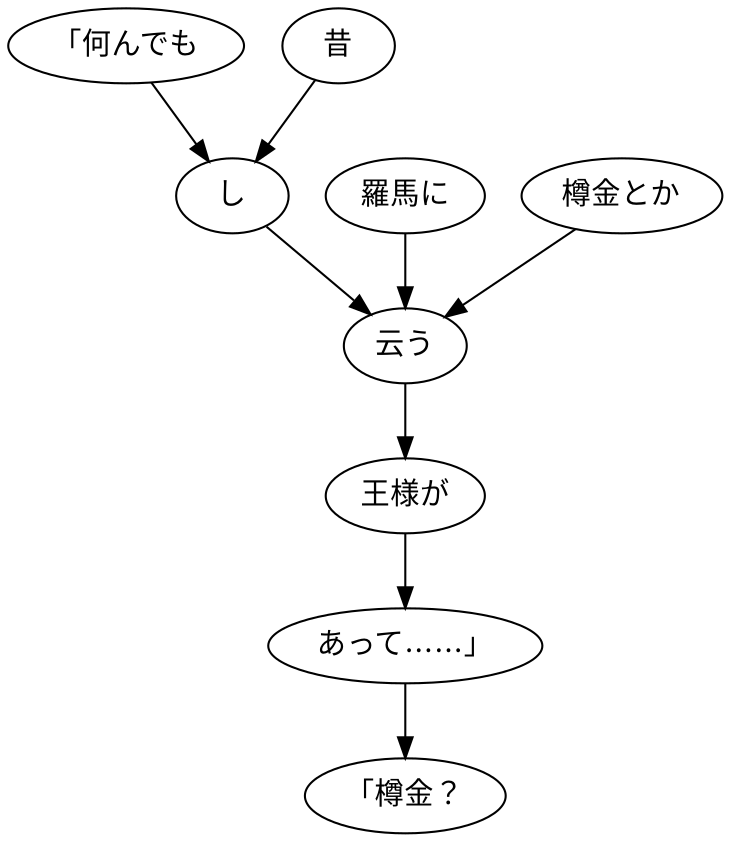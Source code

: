 digraph graph1427 {
	node0 [label="「何んでも"];
	node1 [label="昔"];
	node2 [label="し"];
	node3 [label="羅馬に"];
	node4 [label="樽金とか"];
	node5 [label="云う"];
	node6 [label="王様が"];
	node7 [label="あって……」"];
	node8 [label="「樽金？"];
	node0 -> node2;
	node1 -> node2;
	node2 -> node5;
	node3 -> node5;
	node4 -> node5;
	node5 -> node6;
	node6 -> node7;
	node7 -> node8;
}
